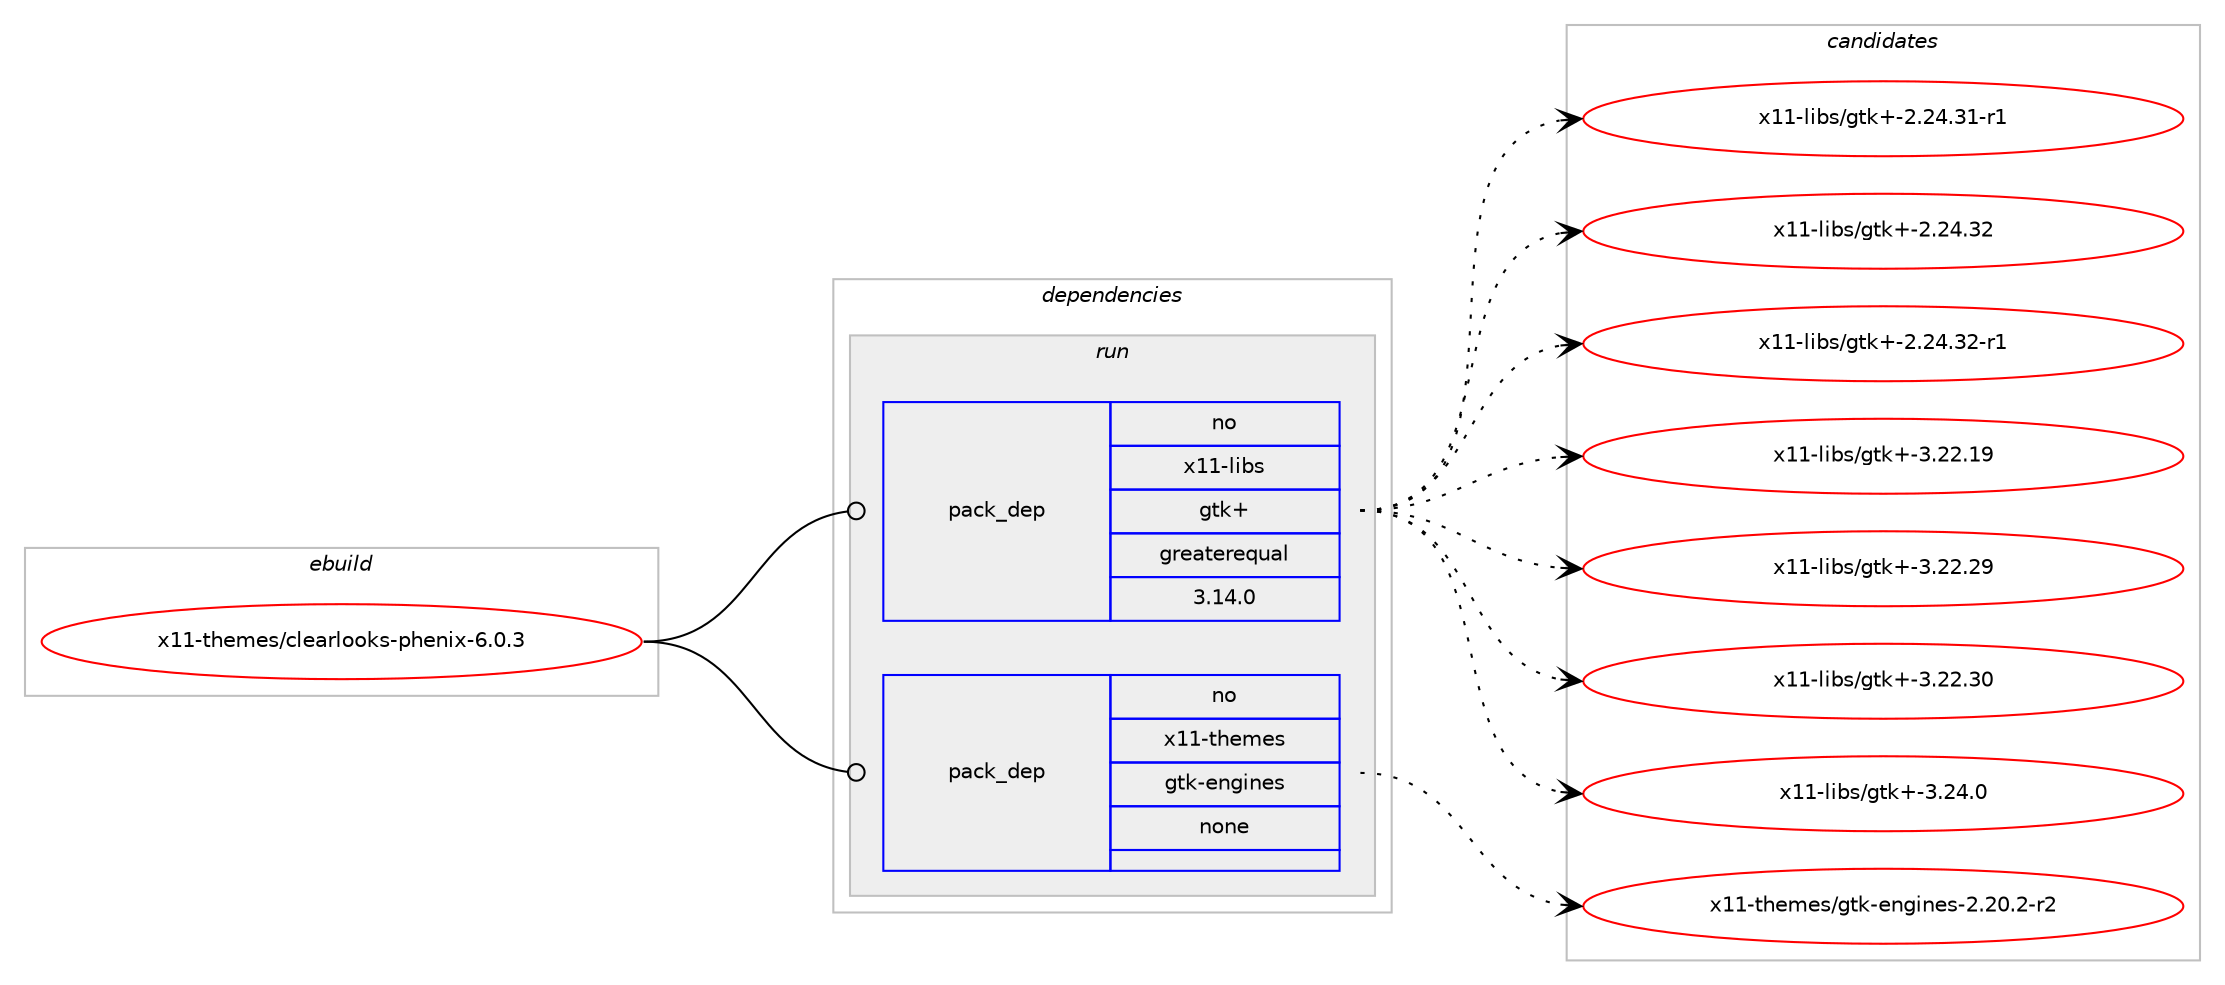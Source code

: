 digraph prolog {

# *************
# Graph options
# *************

newrank=true;
concentrate=true;
compound=true;
graph [rankdir=LR,fontname=Helvetica,fontsize=10,ranksep=1.5];#, ranksep=2.5, nodesep=0.2];
edge  [arrowhead=vee];
node  [fontname=Helvetica,fontsize=10];

# **********
# The ebuild
# **********

subgraph cluster_leftcol {
color=gray;
rank=same;
label=<<i>ebuild</i>>;
id [label="x11-themes/clearlooks-phenix-6.0.3", color=red, width=4, href="../x11-themes/clearlooks-phenix-6.0.3.svg"];
}

# ****************
# The dependencies
# ****************

subgraph cluster_midcol {
color=gray;
label=<<i>dependencies</i>>;
subgraph cluster_compile {
fillcolor="#eeeeee";
style=filled;
label=<<i>compile</i>>;
}
subgraph cluster_compileandrun {
fillcolor="#eeeeee";
style=filled;
label=<<i>compile and run</i>>;
}
subgraph cluster_run {
fillcolor="#eeeeee";
style=filled;
label=<<i>run</i>>;
subgraph pack9159 {
dependency13398 [label=<<TABLE BORDER="0" CELLBORDER="1" CELLSPACING="0" CELLPADDING="4" WIDTH="220"><TR><TD ROWSPAN="6" CELLPADDING="30">pack_dep</TD></TR><TR><TD WIDTH="110">no</TD></TR><TR><TD>x11-libs</TD></TR><TR><TD>gtk+</TD></TR><TR><TD>greaterequal</TD></TR><TR><TD>3.14.0</TD></TR></TABLE>>, shape=none, color=blue];
}
id:e -> dependency13398:w [weight=20,style="solid",arrowhead="odot"];
subgraph pack9160 {
dependency13399 [label=<<TABLE BORDER="0" CELLBORDER="1" CELLSPACING="0" CELLPADDING="4" WIDTH="220"><TR><TD ROWSPAN="6" CELLPADDING="30">pack_dep</TD></TR><TR><TD WIDTH="110">no</TD></TR><TR><TD>x11-themes</TD></TR><TR><TD>gtk-engines</TD></TR><TR><TD>none</TD></TR><TR><TD></TD></TR></TABLE>>, shape=none, color=blue];
}
id:e -> dependency13399:w [weight=20,style="solid",arrowhead="odot"];
}
}

# **************
# The candidates
# **************

subgraph cluster_choices {
rank=same;
color=gray;
label=<<i>candidates</i>>;

subgraph choice9159 {
color=black;
nodesep=1;
choice12049494510810598115471031161074345504650524651494511449 [label="x11-libs/gtk+-2.24.31-r1", color=red, width=4,href="../x11-libs/gtk+-2.24.31-r1.svg"];
choice1204949451081059811547103116107434550465052465150 [label="x11-libs/gtk+-2.24.32", color=red, width=4,href="../x11-libs/gtk+-2.24.32.svg"];
choice12049494510810598115471031161074345504650524651504511449 [label="x11-libs/gtk+-2.24.32-r1", color=red, width=4,href="../x11-libs/gtk+-2.24.32-r1.svg"];
choice1204949451081059811547103116107434551465050464957 [label="x11-libs/gtk+-3.22.19", color=red, width=4,href="../x11-libs/gtk+-3.22.19.svg"];
choice1204949451081059811547103116107434551465050465057 [label="x11-libs/gtk+-3.22.29", color=red, width=4,href="../x11-libs/gtk+-3.22.29.svg"];
choice1204949451081059811547103116107434551465050465148 [label="x11-libs/gtk+-3.22.30", color=red, width=4,href="../x11-libs/gtk+-3.22.30.svg"];
choice12049494510810598115471031161074345514650524648 [label="x11-libs/gtk+-3.24.0", color=red, width=4,href="../x11-libs/gtk+-3.24.0.svg"];
dependency13398:e -> choice12049494510810598115471031161074345504650524651494511449:w [style=dotted,weight="100"];
dependency13398:e -> choice1204949451081059811547103116107434550465052465150:w [style=dotted,weight="100"];
dependency13398:e -> choice12049494510810598115471031161074345504650524651504511449:w [style=dotted,weight="100"];
dependency13398:e -> choice1204949451081059811547103116107434551465050464957:w [style=dotted,weight="100"];
dependency13398:e -> choice1204949451081059811547103116107434551465050465057:w [style=dotted,weight="100"];
dependency13398:e -> choice1204949451081059811547103116107434551465050465148:w [style=dotted,weight="100"];
dependency13398:e -> choice12049494510810598115471031161074345514650524648:w [style=dotted,weight="100"];
}
subgraph choice9160 {
color=black;
nodesep=1;
choice1204949451161041011091011154710311610745101110103105110101115455046504846504511450 [label="x11-themes/gtk-engines-2.20.2-r2", color=red, width=4,href="../x11-themes/gtk-engines-2.20.2-r2.svg"];
dependency13399:e -> choice1204949451161041011091011154710311610745101110103105110101115455046504846504511450:w [style=dotted,weight="100"];
}
}

}
